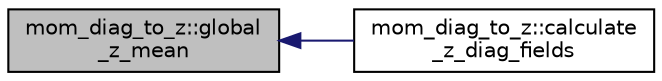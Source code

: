 digraph "mom_diag_to_z::global_z_mean"
{
 // INTERACTIVE_SVG=YES
  edge [fontname="Helvetica",fontsize="10",labelfontname="Helvetica",labelfontsize="10"];
  node [fontname="Helvetica",fontsize="10",shape=record];
  rankdir="LR";
  Node39 [label="mom_diag_to_z::global\l_z_mean",height=0.2,width=0.4,color="black", fillcolor="grey75", style="filled", fontcolor="black"];
  Node39 -> Node40 [dir="back",color="midnightblue",fontsize="10",style="solid",fontname="Helvetica"];
  Node40 [label="mom_diag_to_z::calculate\l_z_diag_fields",height=0.2,width=0.4,color="black", fillcolor="white", style="filled",URL="$namespacemom__diag__to__z.html#afd0d7dad23b70714a349db2216c86a92",tooltip="This subroutine maps tracers and velocities into depth space for diagnostics. "];
}
